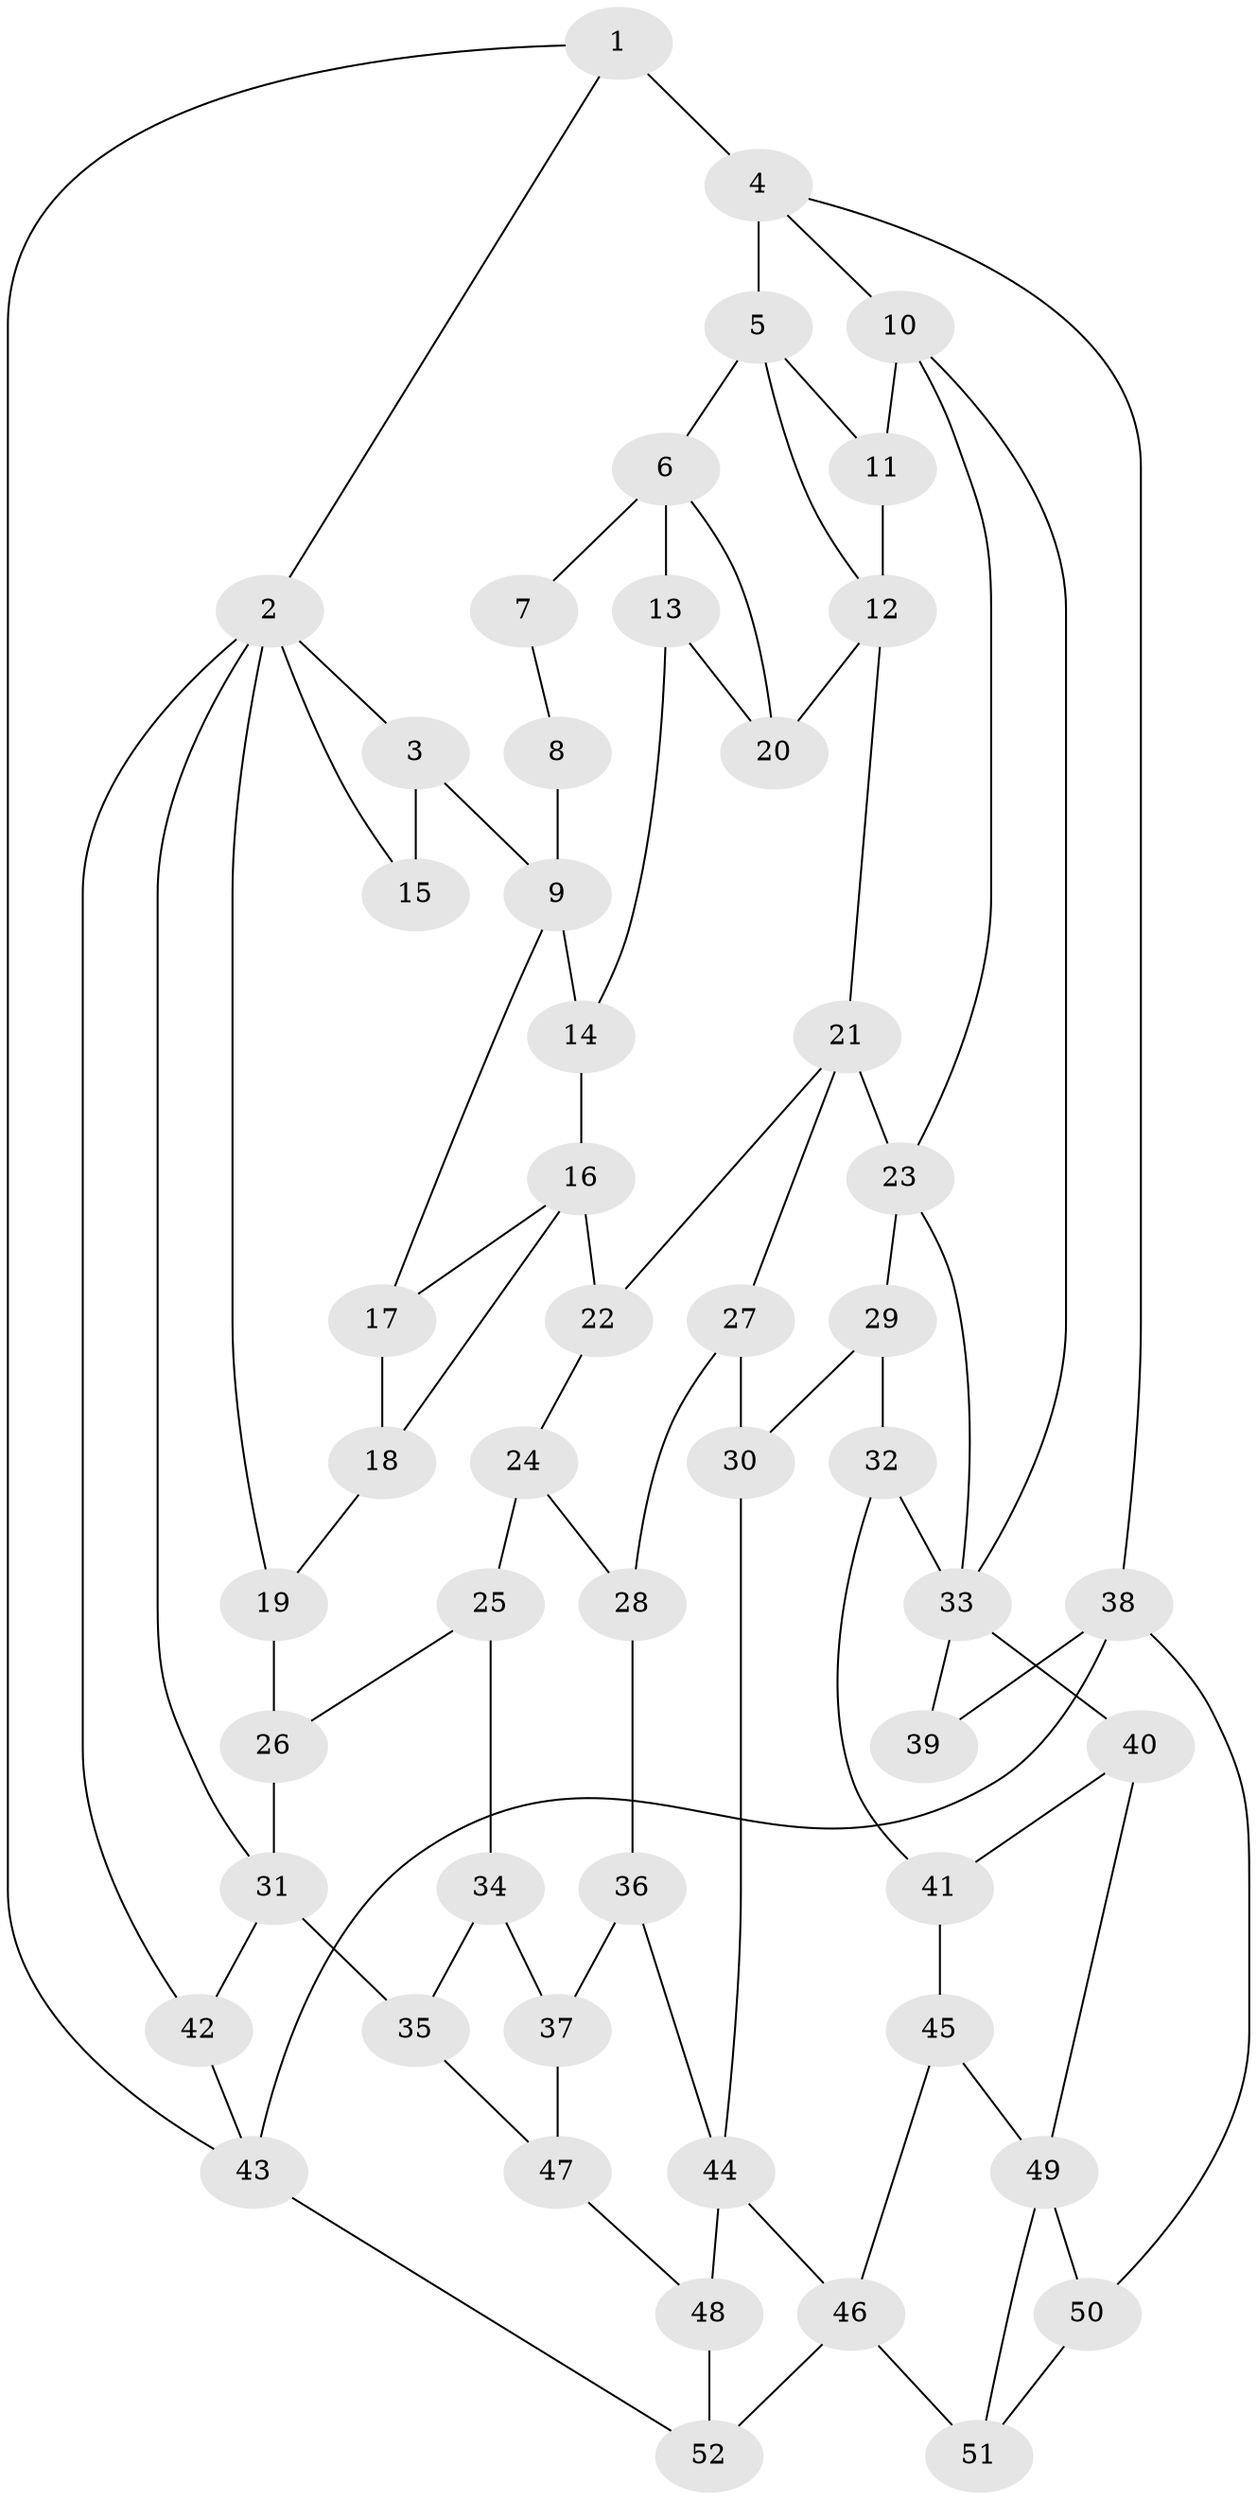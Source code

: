 // original degree distribution, {3: 0.019230769230769232, 6: 0.21153846153846154, 5: 0.5384615384615384, 4: 0.23076923076923078}
// Generated by graph-tools (version 1.1) at 2025/38/03/09/25 02:38:47]
// undirected, 52 vertices, 86 edges
graph export_dot {
graph [start="1"]
  node [color=gray90,style=filled];
  1;
  2;
  3;
  4;
  5;
  6;
  7;
  8;
  9;
  10;
  11;
  12;
  13;
  14;
  15;
  16;
  17;
  18;
  19;
  20;
  21;
  22;
  23;
  24;
  25;
  26;
  27;
  28;
  29;
  30;
  31;
  32;
  33;
  34;
  35;
  36;
  37;
  38;
  39;
  40;
  41;
  42;
  43;
  44;
  45;
  46;
  47;
  48;
  49;
  50;
  51;
  52;
  1 -- 2 [weight=1.0];
  1 -- 4 [weight=2.0];
  1 -- 43 [weight=1.0];
  2 -- 3 [weight=1.0];
  2 -- 15 [weight=1.0];
  2 -- 19 [weight=1.0];
  2 -- 31 [weight=1.0];
  2 -- 42 [weight=1.0];
  3 -- 9 [weight=2.0];
  3 -- 15 [weight=2.0];
  4 -- 5 [weight=2.0];
  4 -- 10 [weight=2.0];
  4 -- 38 [weight=1.0];
  5 -- 6 [weight=2.0];
  5 -- 11 [weight=1.0];
  5 -- 12 [weight=1.0];
  6 -- 7 [weight=2.0];
  6 -- 13 [weight=1.0];
  6 -- 20 [weight=1.0];
  7 -- 8 [weight=1.0];
  8 -- 9 [weight=2.0];
  9 -- 14 [weight=1.0];
  9 -- 17 [weight=1.0];
  10 -- 11 [weight=1.0];
  10 -- 23 [weight=1.0];
  10 -- 33 [weight=1.0];
  11 -- 12 [weight=1.0];
  12 -- 20 [weight=1.0];
  12 -- 21 [weight=2.0];
  13 -- 14 [weight=1.0];
  13 -- 20 [weight=1.0];
  14 -- 16 [weight=2.0];
  16 -- 17 [weight=1.0];
  16 -- 18 [weight=1.0];
  16 -- 22 [weight=2.0];
  17 -- 18 [weight=1.0];
  18 -- 19 [weight=1.0];
  19 -- 26 [weight=1.0];
  21 -- 22 [weight=2.0];
  21 -- 23 [weight=1.0];
  21 -- 27 [weight=1.0];
  22 -- 24 [weight=1.0];
  23 -- 29 [weight=1.0];
  23 -- 33 [weight=1.0];
  24 -- 25 [weight=1.0];
  24 -- 28 [weight=1.0];
  25 -- 26 [weight=1.0];
  25 -- 34 [weight=1.0];
  26 -- 31 [weight=2.0];
  27 -- 28 [weight=1.0];
  27 -- 30 [weight=1.0];
  28 -- 36 [weight=1.0];
  29 -- 30 [weight=1.0];
  29 -- 32 [weight=1.0];
  30 -- 44 [weight=1.0];
  31 -- 35 [weight=2.0];
  31 -- 42 [weight=1.0];
  32 -- 33 [weight=1.0];
  32 -- 41 [weight=1.0];
  33 -- 39 [weight=2.0];
  33 -- 40 [weight=1.0];
  34 -- 35 [weight=1.0];
  34 -- 37 [weight=1.0];
  35 -- 47 [weight=1.0];
  36 -- 37 [weight=1.0];
  36 -- 44 [weight=1.0];
  37 -- 47 [weight=1.0];
  38 -- 39 [weight=1.0];
  38 -- 43 [weight=1.0];
  38 -- 50 [weight=1.0];
  40 -- 41 [weight=1.0];
  40 -- 49 [weight=1.0];
  41 -- 45 [weight=1.0];
  42 -- 43 [weight=1.0];
  43 -- 52 [weight=1.0];
  44 -- 46 [weight=2.0];
  44 -- 48 [weight=2.0];
  45 -- 46 [weight=1.0];
  45 -- 49 [weight=1.0];
  46 -- 51 [weight=1.0];
  46 -- 52 [weight=1.0];
  47 -- 48 [weight=1.0];
  48 -- 52 [weight=1.0];
  49 -- 50 [weight=1.0];
  49 -- 51 [weight=1.0];
  50 -- 51 [weight=1.0];
}
